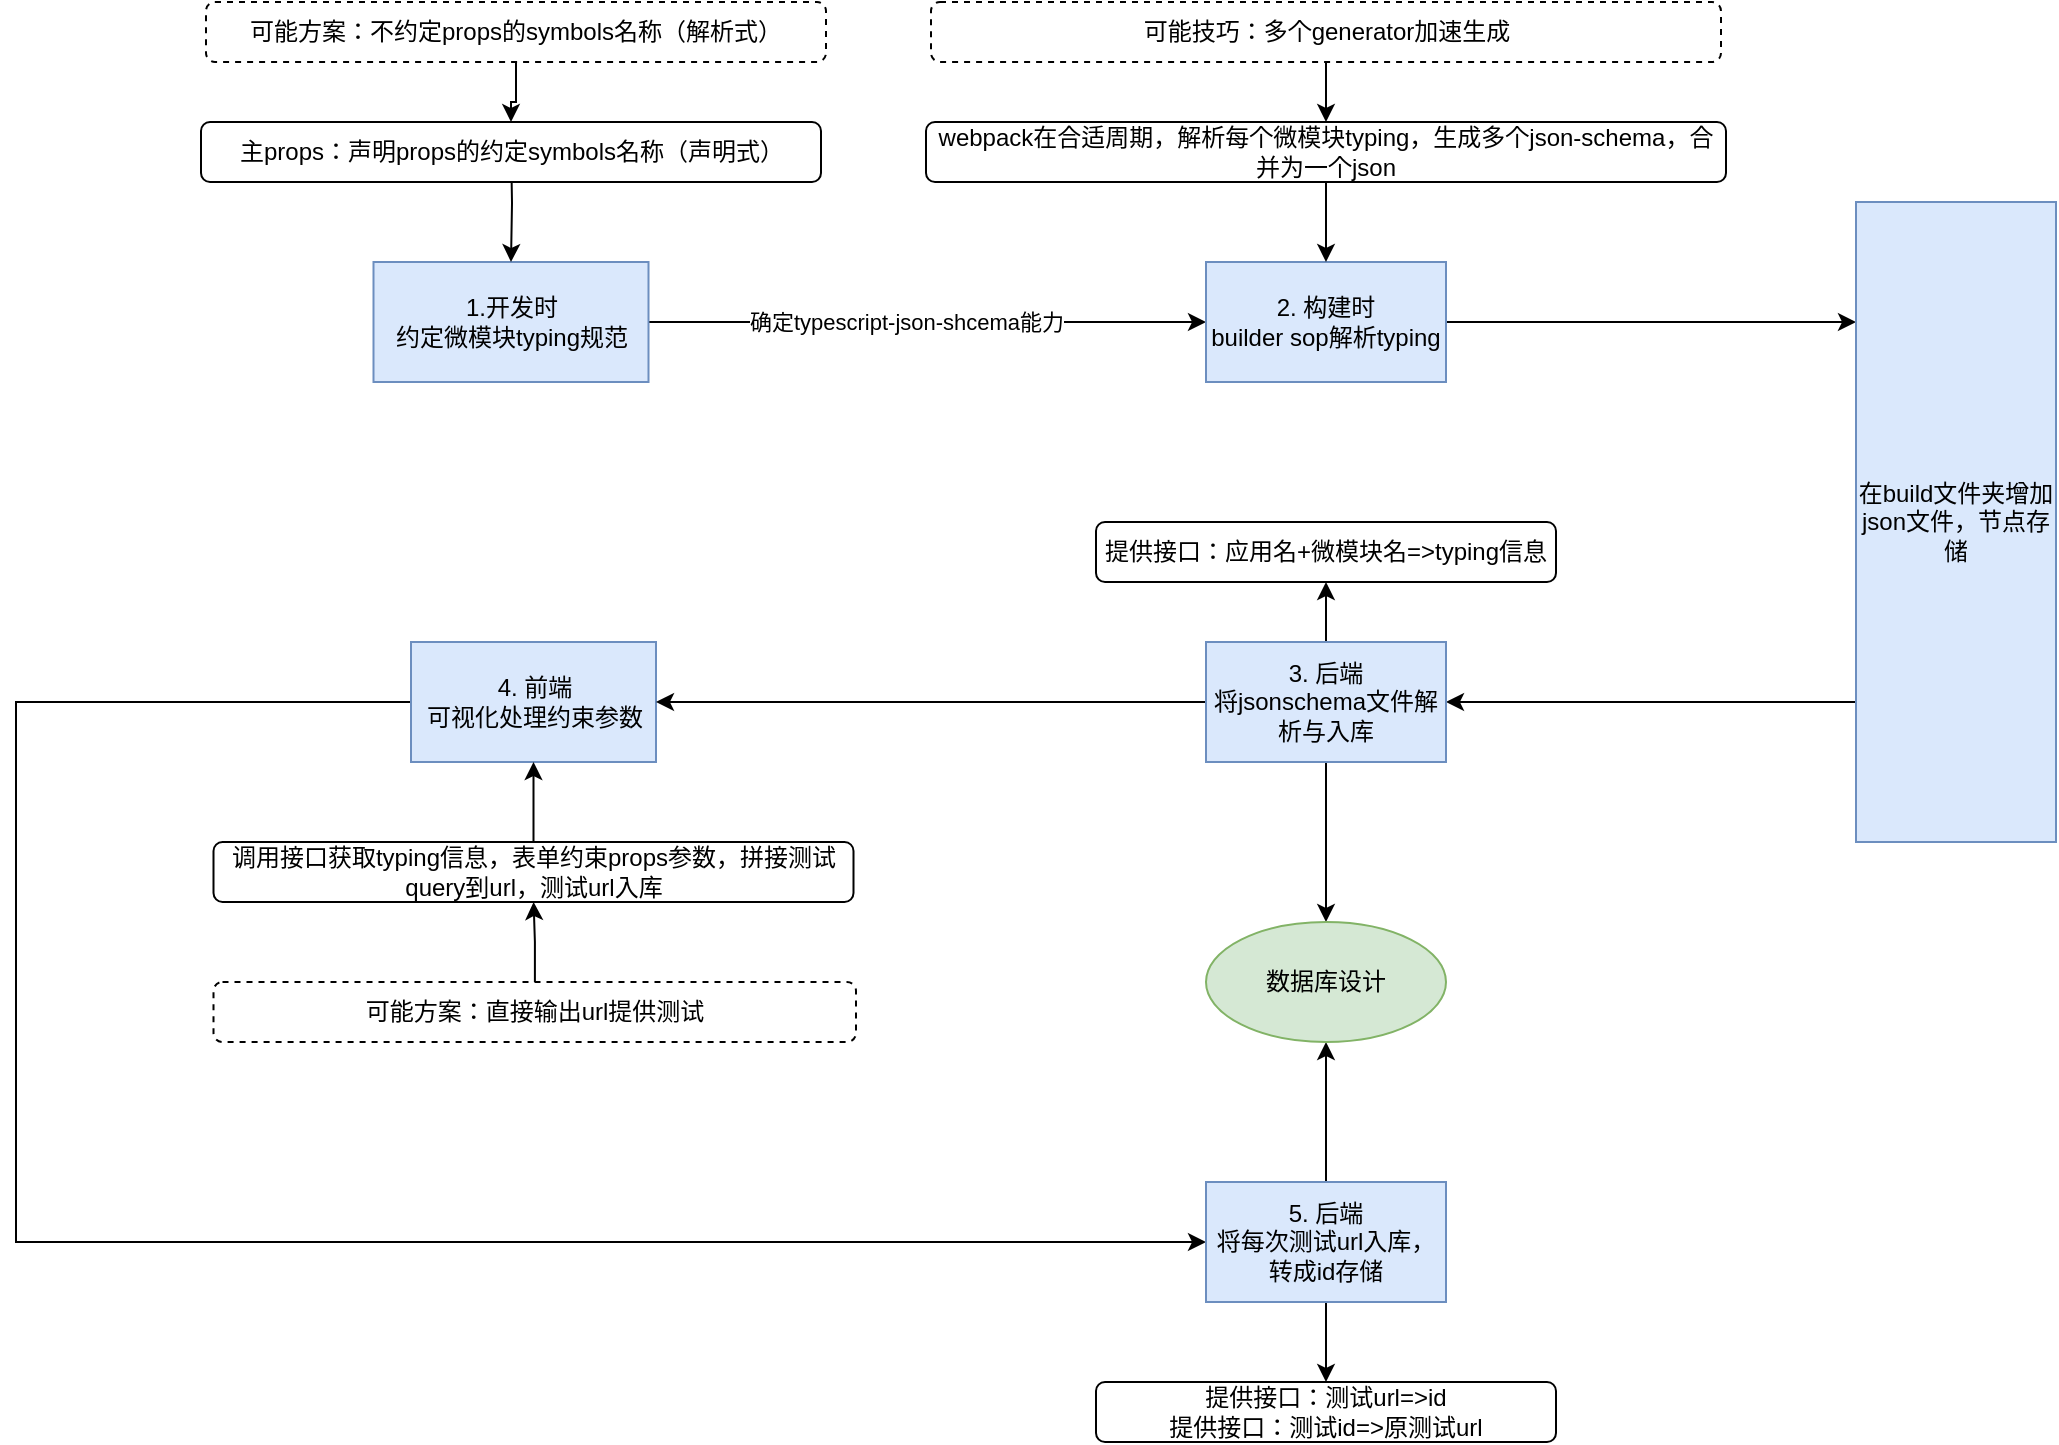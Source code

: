 <mxfile version="14.9.6" type="github">
  <diagram name="Page-1" id="5f0bae14-7c28-e335-631c-24af17079c00">
    <mxGraphModel dx="1722" dy="981" grid="1" gridSize="10" guides="1" tooltips="1" connect="1" arrows="1" fold="1" page="1" pageScale="1" pageWidth="1100" pageHeight="850" background="none" math="0" shadow="0">
      <root>
        <mxCell id="0" />
        <mxCell id="1" parent="0" />
        <mxCell id="Zg44AK9i3nNa13F0HYsf-8" style="edgeStyle=orthogonalEdgeStyle;rounded=0;orthogonalLoop=1;jettySize=auto;html=1;" parent="1" source="Zg44AK9i3nNa13F0HYsf-1" target="Zg44AK9i3nNa13F0HYsf-3" edge="1">
          <mxGeometry relative="1" as="geometry" />
        </mxCell>
        <mxCell id="Zg44AK9i3nNa13F0HYsf-14" value="确定typescript-json-shcema能力" style="edgeLabel;html=1;align=center;verticalAlign=middle;resizable=0;points=[];" parent="Zg44AK9i3nNa13F0HYsf-8" vertex="1" connectable="0">
          <mxGeometry x="-0.081" relative="1" as="geometry">
            <mxPoint as="offset" />
          </mxGeometry>
        </mxCell>
        <mxCell id="Zg44AK9i3nNa13F0HYsf-1" value="1.开发时&lt;br&gt;约定微模块typing规范" style="rounded=0;whiteSpace=wrap;html=1;fillColor=#dae8fc;strokeColor=#6c8ebf;" parent="1" vertex="1">
          <mxGeometry x="228.75" y="230" width="137.5" height="60" as="geometry" />
        </mxCell>
        <mxCell id="Zg44AK9i3nNa13F0HYsf-4" style="edgeStyle=orthogonalEdgeStyle;rounded=0;orthogonalLoop=1;jettySize=auto;html=1;entryX=0.5;entryY=0;entryDx=0;entryDy=0;" parent="1" target="Zg44AK9i3nNa13F0HYsf-1" edge="1">
          <mxGeometry relative="1" as="geometry">
            <mxPoint x="290" y="220.0" as="targetPoint" />
            <mxPoint x="297.5" y="170.0" as="sourcePoint" />
          </mxGeometry>
        </mxCell>
        <mxCell id="Zg44AK9i3nNa13F0HYsf-9" style="edgeStyle=orthogonalEdgeStyle;rounded=0;orthogonalLoop=1;jettySize=auto;html=1;" parent="1" source="Zg44AK9i3nNa13F0HYsf-3" target="Zg44AK9i3nNa13F0HYsf-6" edge="1">
          <mxGeometry relative="1" as="geometry">
            <Array as="points">
              <mxPoint x="940" y="260" />
              <mxPoint x="940" y="260" />
            </Array>
          </mxGeometry>
        </mxCell>
        <mxCell id="Zg44AK9i3nNa13F0HYsf-3" value="2. 构建时&lt;br&gt;builder sop解析typing" style="whiteSpace=wrap;html=1;fillColor=#dae8fc;strokeColor=#6c8ebf;" parent="1" vertex="1">
          <mxGeometry x="645" y="230" width="120" height="60" as="geometry" />
        </mxCell>
        <mxCell id="arwBSXUkP7VasmWXPgDl-10" style="edgeStyle=orthogonalEdgeStyle;rounded=0;orthogonalLoop=1;jettySize=auto;html=1;entryX=1;entryY=0.5;entryDx=0;entryDy=0;" edge="1" parent="1" source="Zg44AK9i3nNa13F0HYsf-6" target="MQeQ29FiY3f9qQBaGK5R-15">
          <mxGeometry relative="1" as="geometry">
            <Array as="points">
              <mxPoint x="940" y="450" />
              <mxPoint x="940" y="450" />
            </Array>
          </mxGeometry>
        </mxCell>
        <mxCell id="Zg44AK9i3nNa13F0HYsf-6" value="在build文件夹增加json文件，节点存储" style="whiteSpace=wrap;html=1;fillColor=#dae8fc;strokeColor=#6c8ebf;" parent="1" vertex="1">
          <mxGeometry x="970" y="200" width="100" height="320" as="geometry" />
        </mxCell>
        <mxCell id="MQeQ29FiY3f9qQBaGK5R-29" style="edgeStyle=orthogonalEdgeStyle;rounded=0;orthogonalLoop=1;jettySize=auto;html=1;entryX=0;entryY=0.5;entryDx=0;entryDy=0;" parent="1" source="Zg44AK9i3nNa13F0HYsf-12" target="MQeQ29FiY3f9qQBaGK5R-27" edge="1">
          <mxGeometry relative="1" as="geometry">
            <Array as="points">
              <mxPoint x="50" y="450" />
              <mxPoint x="50" y="720" />
            </Array>
          </mxGeometry>
        </mxCell>
        <mxCell id="Zg44AK9i3nNa13F0HYsf-12" value="4. 前端&lt;br&gt;可视化处理约束参数" style="rounded=0;whiteSpace=wrap;html=1;fillColor=#dae8fc;strokeColor=#6c8ebf;" parent="1" vertex="1">
          <mxGeometry x="247.5" y="420" width="122.5" height="60" as="geometry" />
        </mxCell>
        <mxCell id="Zg44AK9i3nNa13F0HYsf-23" style="edgeStyle=orthogonalEdgeStyle;rounded=0;orthogonalLoop=1;jettySize=auto;html=1;" parent="1" target="Zg44AK9i3nNa13F0HYsf-19" edge="1">
          <mxGeometry relative="1" as="geometry">
            <mxPoint x="307.5" y="560" as="sourcePoint" />
          </mxGeometry>
        </mxCell>
        <mxCell id="Zg44AK9i3nNa13F0HYsf-24" style="edgeStyle=orthogonalEdgeStyle;rounded=0;orthogonalLoop=1;jettySize=auto;html=1;" parent="1" target="Zg44AK9i3nNa13F0HYsf-20" edge="1">
          <mxGeometry relative="1" as="geometry">
            <mxPoint x="307.5" y="620" as="sourcePoint" />
          </mxGeometry>
        </mxCell>
        <mxCell id="Zg44AK9i3nNa13F0HYsf-62" value="主props：声明props的约定symbols名称（声明式）" style="rounded=1;whiteSpace=wrap;html=1;" parent="1" vertex="1">
          <mxGeometry x="142.5" y="160" width="310" height="30" as="geometry" />
        </mxCell>
        <mxCell id="Zg44AK9i3nNa13F0HYsf-67" style="edgeStyle=orthogonalEdgeStyle;rounded=0;orthogonalLoop=1;jettySize=auto;html=1;" parent="1" source="Zg44AK9i3nNa13F0HYsf-66" target="Zg44AK9i3nNa13F0HYsf-62" edge="1">
          <mxGeometry relative="1" as="geometry" />
        </mxCell>
        <mxCell id="Zg44AK9i3nNa13F0HYsf-66" value="可能方案：不约定props的symbols名称（解析式）" style="rounded=1;whiteSpace=wrap;html=1;dashed=1;" parent="1" vertex="1">
          <mxGeometry x="145" y="100" width="310" height="30" as="geometry" />
        </mxCell>
        <mxCell id="Zg44AK9i3nNa13F0HYsf-77" style="edgeStyle=orthogonalEdgeStyle;rounded=0;orthogonalLoop=1;jettySize=auto;html=1;" parent="1" target="Zg44AK9i3nNa13F0HYsf-70" edge="1">
          <mxGeometry relative="1" as="geometry">
            <mxPoint x="705" y="70" as="sourcePoint" />
          </mxGeometry>
        </mxCell>
        <mxCell id="Zg44AK9i3nNa13F0HYsf-78" style="edgeStyle=orthogonalEdgeStyle;rounded=0;orthogonalLoop=1;jettySize=auto;html=1;" parent="1" source="Zg44AK9i3nNa13F0HYsf-70" edge="1">
          <mxGeometry relative="1" as="geometry">
            <mxPoint x="705" y="160" as="targetPoint" />
          </mxGeometry>
        </mxCell>
        <mxCell id="MQeQ29FiY3f9qQBaGK5R-14" value="" style="edgeStyle=orthogonalEdgeStyle;rounded=0;orthogonalLoop=1;jettySize=auto;html=1;" parent="1" source="Zg44AK9i3nNa13F0HYsf-70" edge="1">
          <mxGeometry relative="1" as="geometry">
            <mxPoint x="705" y="160" as="targetPoint" />
          </mxGeometry>
        </mxCell>
        <mxCell id="arwBSXUkP7VasmWXPgDl-14" value="" style="edgeStyle=orthogonalEdgeStyle;rounded=0;orthogonalLoop=1;jettySize=auto;html=1;" edge="1" parent="1" target="Zg44AK9i3nNa13F0HYsf-70">
          <mxGeometry relative="1" as="geometry">
            <mxPoint x="705" y="160" as="sourcePoint" />
          </mxGeometry>
        </mxCell>
        <mxCell id="arwBSXUkP7VasmWXPgDl-22" style="edgeStyle=orthogonalEdgeStyle;rounded=0;orthogonalLoop=1;jettySize=auto;html=1;" edge="1" parent="1" source="Zg44AK9i3nNa13F0HYsf-75" target="arwBSXUkP7VasmWXPgDl-18">
          <mxGeometry relative="1" as="geometry" />
        </mxCell>
        <mxCell id="Zg44AK9i3nNa13F0HYsf-75" value="可能方案：直接输出url提供测试" style="rounded=1;whiteSpace=wrap;html=1;dashed=1;" parent="1" vertex="1">
          <mxGeometry x="148.75" y="590" width="321.25" height="30" as="geometry" />
        </mxCell>
        <mxCell id="arwBSXUkP7VasmWXPgDl-16" style="edgeStyle=orthogonalEdgeStyle;rounded=0;orthogonalLoop=1;jettySize=auto;html=1;" edge="1" parent="1" source="rJb5pzSwhZQ086dk8shP-2" target="arwBSXUkP7VasmWXPgDl-13">
          <mxGeometry relative="1" as="geometry" />
        </mxCell>
        <mxCell id="rJb5pzSwhZQ086dk8shP-2" value="可能技巧：多个generator加速生成" style="rounded=1;whiteSpace=wrap;html=1;dashed=1;" parent="1" vertex="1">
          <mxGeometry x="507.5" y="100" width="395" height="30" as="geometry" />
        </mxCell>
        <mxCell id="MQeQ29FiY3f9qQBaGK5R-18" style="edgeStyle=orthogonalEdgeStyle;rounded=0;orthogonalLoop=1;jettySize=auto;html=1;entryX=1;entryY=0.5;entryDx=0;entryDy=0;" parent="1" source="MQeQ29FiY3f9qQBaGK5R-15" target="Zg44AK9i3nNa13F0HYsf-12" edge="1">
          <mxGeometry relative="1" as="geometry" />
        </mxCell>
        <mxCell id="arwBSXUkP7VasmWXPgDl-9" style="edgeStyle=orthogonalEdgeStyle;rounded=0;orthogonalLoop=1;jettySize=auto;html=1;" edge="1" parent="1" source="MQeQ29FiY3f9qQBaGK5R-15" target="arwBSXUkP7VasmWXPgDl-4">
          <mxGeometry relative="1" as="geometry" />
        </mxCell>
        <mxCell id="arwBSXUkP7VasmWXPgDl-12" style="edgeStyle=orthogonalEdgeStyle;rounded=0;orthogonalLoop=1;jettySize=auto;html=1;entryX=0.5;entryY=1;entryDx=0;entryDy=0;" edge="1" parent="1" source="MQeQ29FiY3f9qQBaGK5R-15" target="arwBSXUkP7VasmWXPgDl-8">
          <mxGeometry relative="1" as="geometry" />
        </mxCell>
        <mxCell id="MQeQ29FiY3f9qQBaGK5R-15" value="3. 后端&lt;br&gt;将jsonschema文件解析与入库" style="whiteSpace=wrap;html=1;fillColor=#dae8fc;strokeColor=#6c8ebf;" parent="1" vertex="1">
          <mxGeometry x="645" y="420" width="120" height="60" as="geometry" />
        </mxCell>
        <mxCell id="arwBSXUkP7VasmWXPgDl-3" style="edgeStyle=orthogonalEdgeStyle;rounded=0;orthogonalLoop=1;jettySize=auto;html=1;" edge="1" parent="1" source="MQeQ29FiY3f9qQBaGK5R-27" target="arwBSXUkP7VasmWXPgDl-2">
          <mxGeometry relative="1" as="geometry" />
        </mxCell>
        <mxCell id="arwBSXUkP7VasmWXPgDl-6" style="edgeStyle=orthogonalEdgeStyle;rounded=0;orthogonalLoop=1;jettySize=auto;html=1;entryX=0.5;entryY=1;entryDx=0;entryDy=0;" edge="1" parent="1" source="MQeQ29FiY3f9qQBaGK5R-27" target="arwBSXUkP7VasmWXPgDl-4">
          <mxGeometry relative="1" as="geometry" />
        </mxCell>
        <mxCell id="MQeQ29FiY3f9qQBaGK5R-27" value="5. 后端&lt;br&gt;将每次测试url入库，转成id存储" style="whiteSpace=wrap;html=1;fillColor=#dae8fc;strokeColor=#6c8ebf;" parent="1" vertex="1">
          <mxGeometry x="645" y="690" width="120" height="60" as="geometry" />
        </mxCell>
        <mxCell id="arwBSXUkP7VasmWXPgDl-1" style="edgeStyle=orthogonalEdgeStyle;rounded=0;orthogonalLoop=1;jettySize=auto;html=1;exitX=0.5;exitY=1;exitDx=0;exitDy=0;" edge="1" parent="1" source="Zg44AK9i3nNa13F0HYsf-6" target="Zg44AK9i3nNa13F0HYsf-6">
          <mxGeometry relative="1" as="geometry" />
        </mxCell>
        <mxCell id="arwBSXUkP7VasmWXPgDl-2" value="&lt;span&gt;提供接口：测试url=&amp;gt;id&lt;br&gt;提供接口：测试id=&amp;gt;原测试url&lt;br&gt;&lt;/span&gt;" style="rounded=1;whiteSpace=wrap;html=1;" vertex="1" parent="1">
          <mxGeometry x="590" y="790" width="230" height="30" as="geometry" />
        </mxCell>
        <mxCell id="arwBSXUkP7VasmWXPgDl-4" value="数据库设计" style="ellipse;whiteSpace=wrap;html=1;fillColor=#d5e8d4;strokeColor=#82b366;" vertex="1" parent="1">
          <mxGeometry x="645" y="560" width="120" height="60" as="geometry" />
        </mxCell>
        <mxCell id="arwBSXUkP7VasmWXPgDl-8" value="&lt;span&gt;提供接口：应用名+微模块名=&amp;gt;typing信息&lt;/span&gt;" style="rounded=1;whiteSpace=wrap;html=1;" vertex="1" parent="1">
          <mxGeometry x="590" y="360" width="230" height="30" as="geometry" />
        </mxCell>
        <mxCell id="arwBSXUkP7VasmWXPgDl-15" style="edgeStyle=orthogonalEdgeStyle;rounded=0;orthogonalLoop=1;jettySize=auto;html=1;entryX=0.5;entryY=0;entryDx=0;entryDy=0;" edge="1" parent="1" source="arwBSXUkP7VasmWXPgDl-13" target="Zg44AK9i3nNa13F0HYsf-3">
          <mxGeometry relative="1" as="geometry" />
        </mxCell>
        <mxCell id="arwBSXUkP7VasmWXPgDl-13" value="webpack在合适周期，解析每个微模块typing，生成多个json-schema，合并为一个json" style="rounded=1;whiteSpace=wrap;html=1;" vertex="1" parent="1">
          <mxGeometry x="505" y="160" width="400" height="30" as="geometry" />
        </mxCell>
        <mxCell id="arwBSXUkP7VasmWXPgDl-21" style="edgeStyle=orthogonalEdgeStyle;rounded=0;orthogonalLoop=1;jettySize=auto;html=1;entryX=0.5;entryY=1;entryDx=0;entryDy=0;" edge="1" parent="1" source="arwBSXUkP7VasmWXPgDl-18" target="Zg44AK9i3nNa13F0HYsf-12">
          <mxGeometry relative="1" as="geometry" />
        </mxCell>
        <mxCell id="arwBSXUkP7VasmWXPgDl-18" value="调用接口获取typing信息，表单约束props参数，拼接测试query到url，测试url入库" style="rounded=1;whiteSpace=wrap;html=1;" vertex="1" parent="1">
          <mxGeometry x="148.75" y="520" width="320" height="30" as="geometry" />
        </mxCell>
      </root>
    </mxGraphModel>
  </diagram>
</mxfile>
